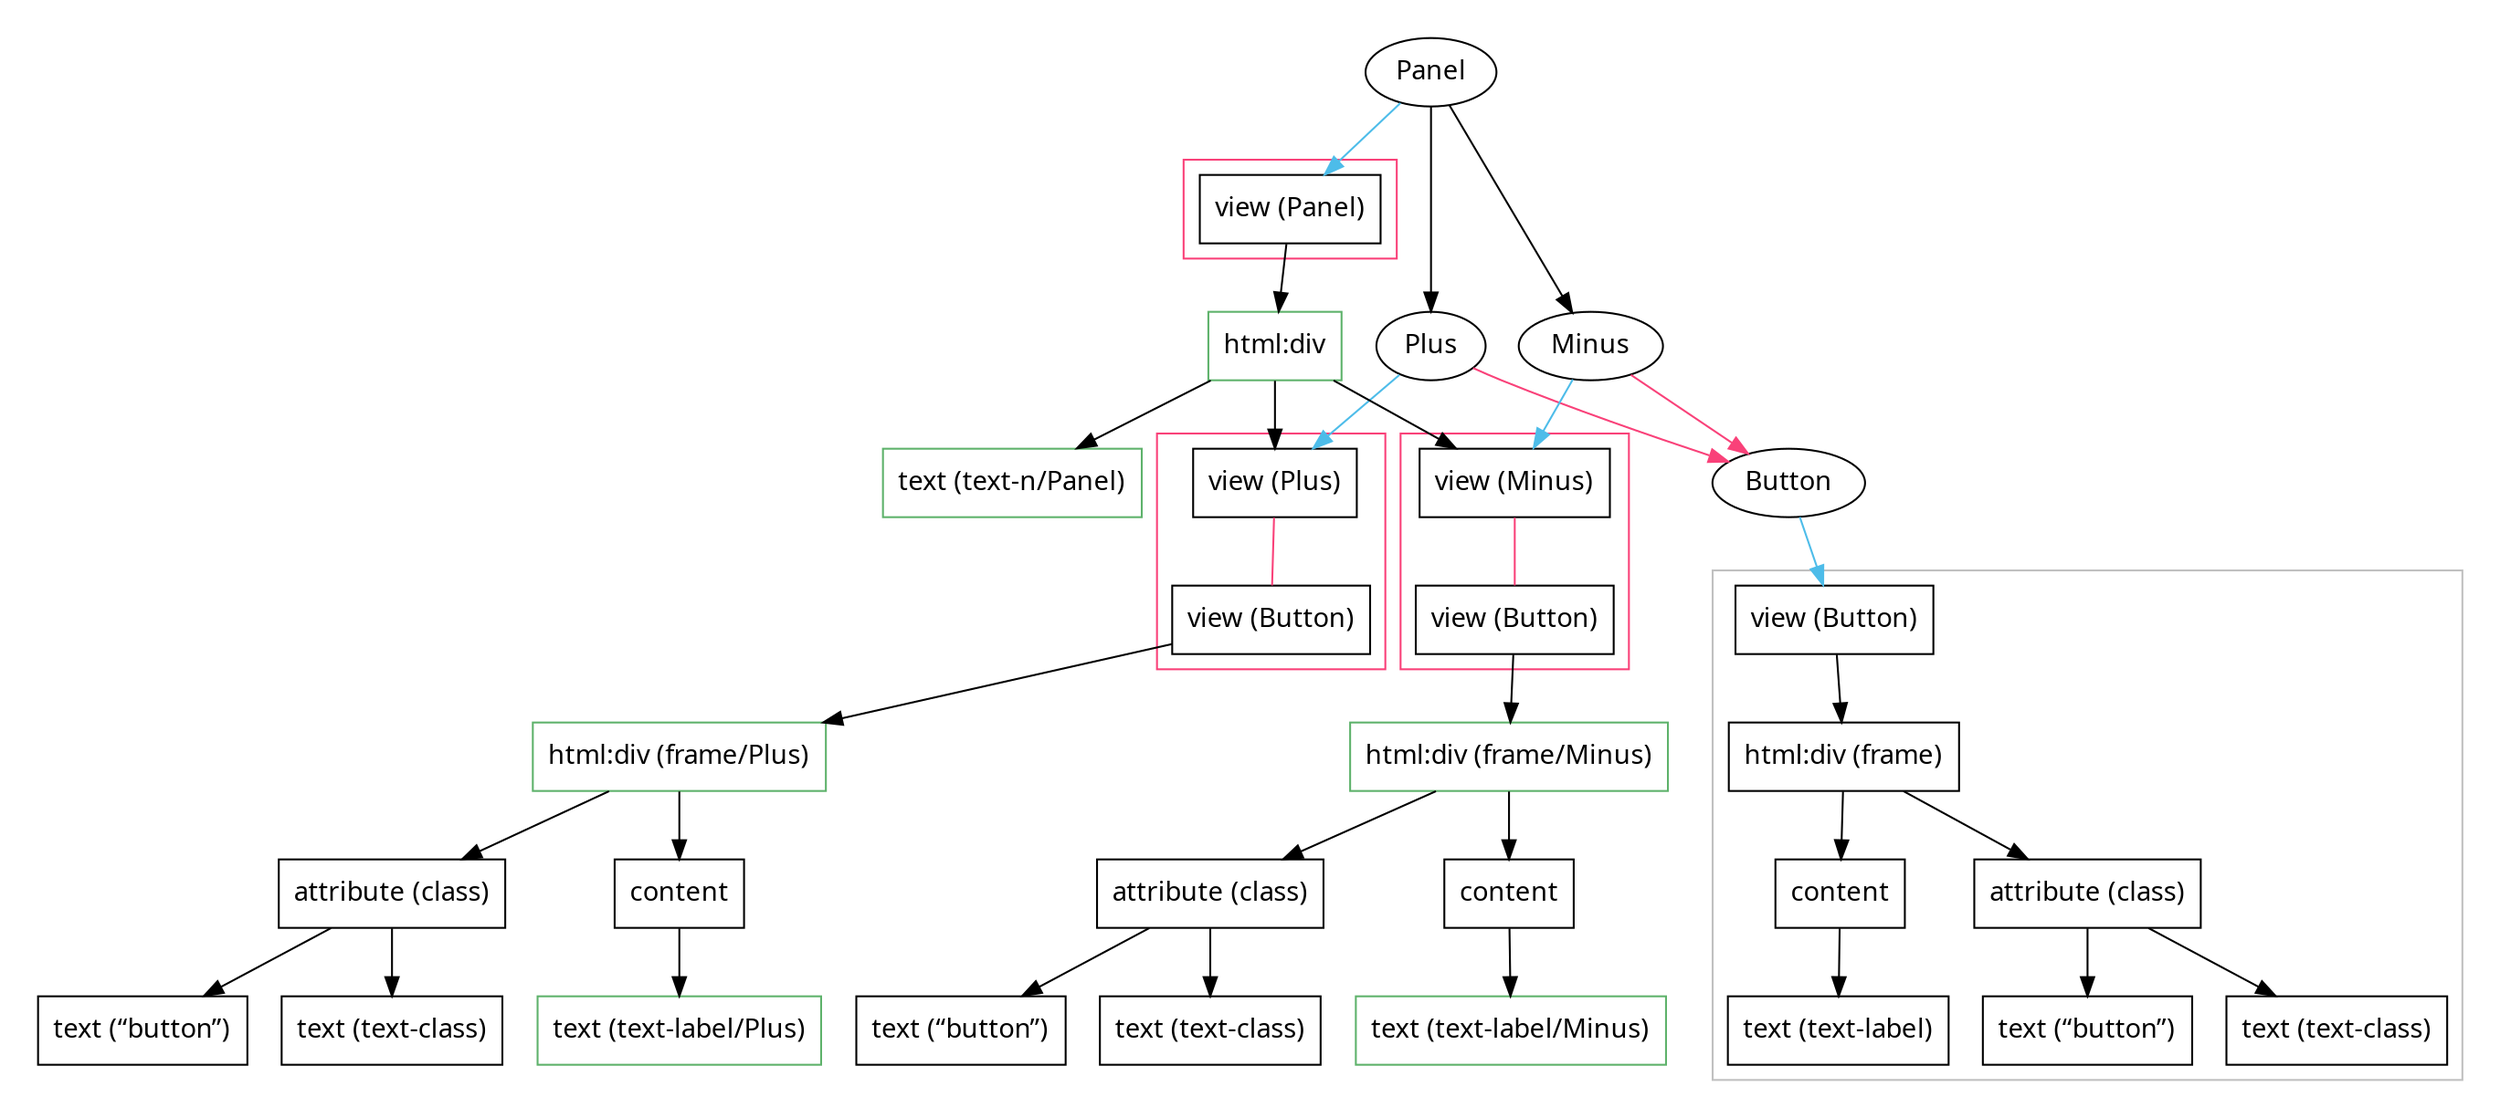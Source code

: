 digraph panel {
  node [fontname="Avenir Next"];
  edge [fontname="Avenir Next"];

  subgraph cluster_panel {
    color="white";
    Panel [ordering=out]
    Panel -> vpanel [color="#4dbce9"]
    Panel -> Plus
    Panel -> Minus

    subgraph { rank=same; Plus; Minus }

    subgraph cluster_panel_stack { color="#f94179"; vpanel; }
    subgraph cluster_plus_stack { color="#f94179"; vplus; vbutton_; }
    subgraph cluster_minus_stack { color="#f94179"; vminus; vbutton__; }

    div1 [label="html:div", shape=box, color="#5eb26b"]
    vpanel [label="view (Panel)", shape=box]
    vminus [label="view (Minus)", shape=box]
    vplus [label="view (Plus)", shape=box]
    vbutton_ [label="view (Button)", shape=box]
    frame_ [label="html:div (frame/Plus)", shape=box, color="#5eb26b"]
    attr_ [label="attribute (class)", shape=box]
    textbutton_ [label="text (“button”)", shape=box]
    textclass_ [label="text (text-class)", shape=box]
    content_ [label="content", shape=box]
    textlabel_ [label="text (text-label/Plus)", shape=box, color="#5eb26b"]
    vbutton__ [label="view (Button)", shape=box]
    frame__ [label="html:div (frame/Minus)", shape=box, color="#5eb26b"]
    attr__ [label="attribute (class)", shape=box]
    textbutton__ [label="text (“button”)", shape=box]
    textclass__ [label="text (text-class)", shape=box]
    content__ [label="content", shape=box]
    textlabel__ [label="text (text-label/Minus)", shape=box, color="#5eb26b"]

    textn [label="text (text-n/Panel)", shape=box, color="#5eb26b"]
    vpanel -> div1
    div1 -> textn
    div1 -> vminus
    div1 -> vplus

    Plus -> vplus [color="#4dbce9"]
    Minus -> vminus [color="#4dbce9"]

    vplus -> vbutton_ [dir=none, color="#f94179"]
    vbutton_ -> frame_
    frame_ -> attr_
    attr_ -> textbutton_
    attr_ -> textclass_
    frame_ -> content_
    content_ -> textlabel_

    vminus -> vbutton__ [dir=none, color="#f94179"]
    vbutton__ -> frame__
    frame__ -> attr__
    attr__ -> textbutton__
    attr__ -> textclass__
    frame__ -> content__
    content__ -> textlabel__

  }

  Minus -> Button [color="#f94179"]
  Plus -> Button [color="#f94179"]

  subgraph cluster_button {
    color=white;
    Button -> vbutton [color="#4dbce9"]

    subgraph cluster_unrendered {
      color="gray";

      vbutton [label="view (Button)", shape=box]
      frame [label="html:div (frame)", shape=box]
      content [shape=box]
      attr [label="attribute (class)", shape=box]
      textbutton [label="text (“button”)", shape=box]
      textclass [label="text (text-class)", shape=box]
      textlabel [label="text (text-label)", shape=box]
      vbutton -> frame
      frame -> attr
      attr -> textclass
      attr -> textbutton
      frame -> content
      content -> textlabel
    }

  }

}
